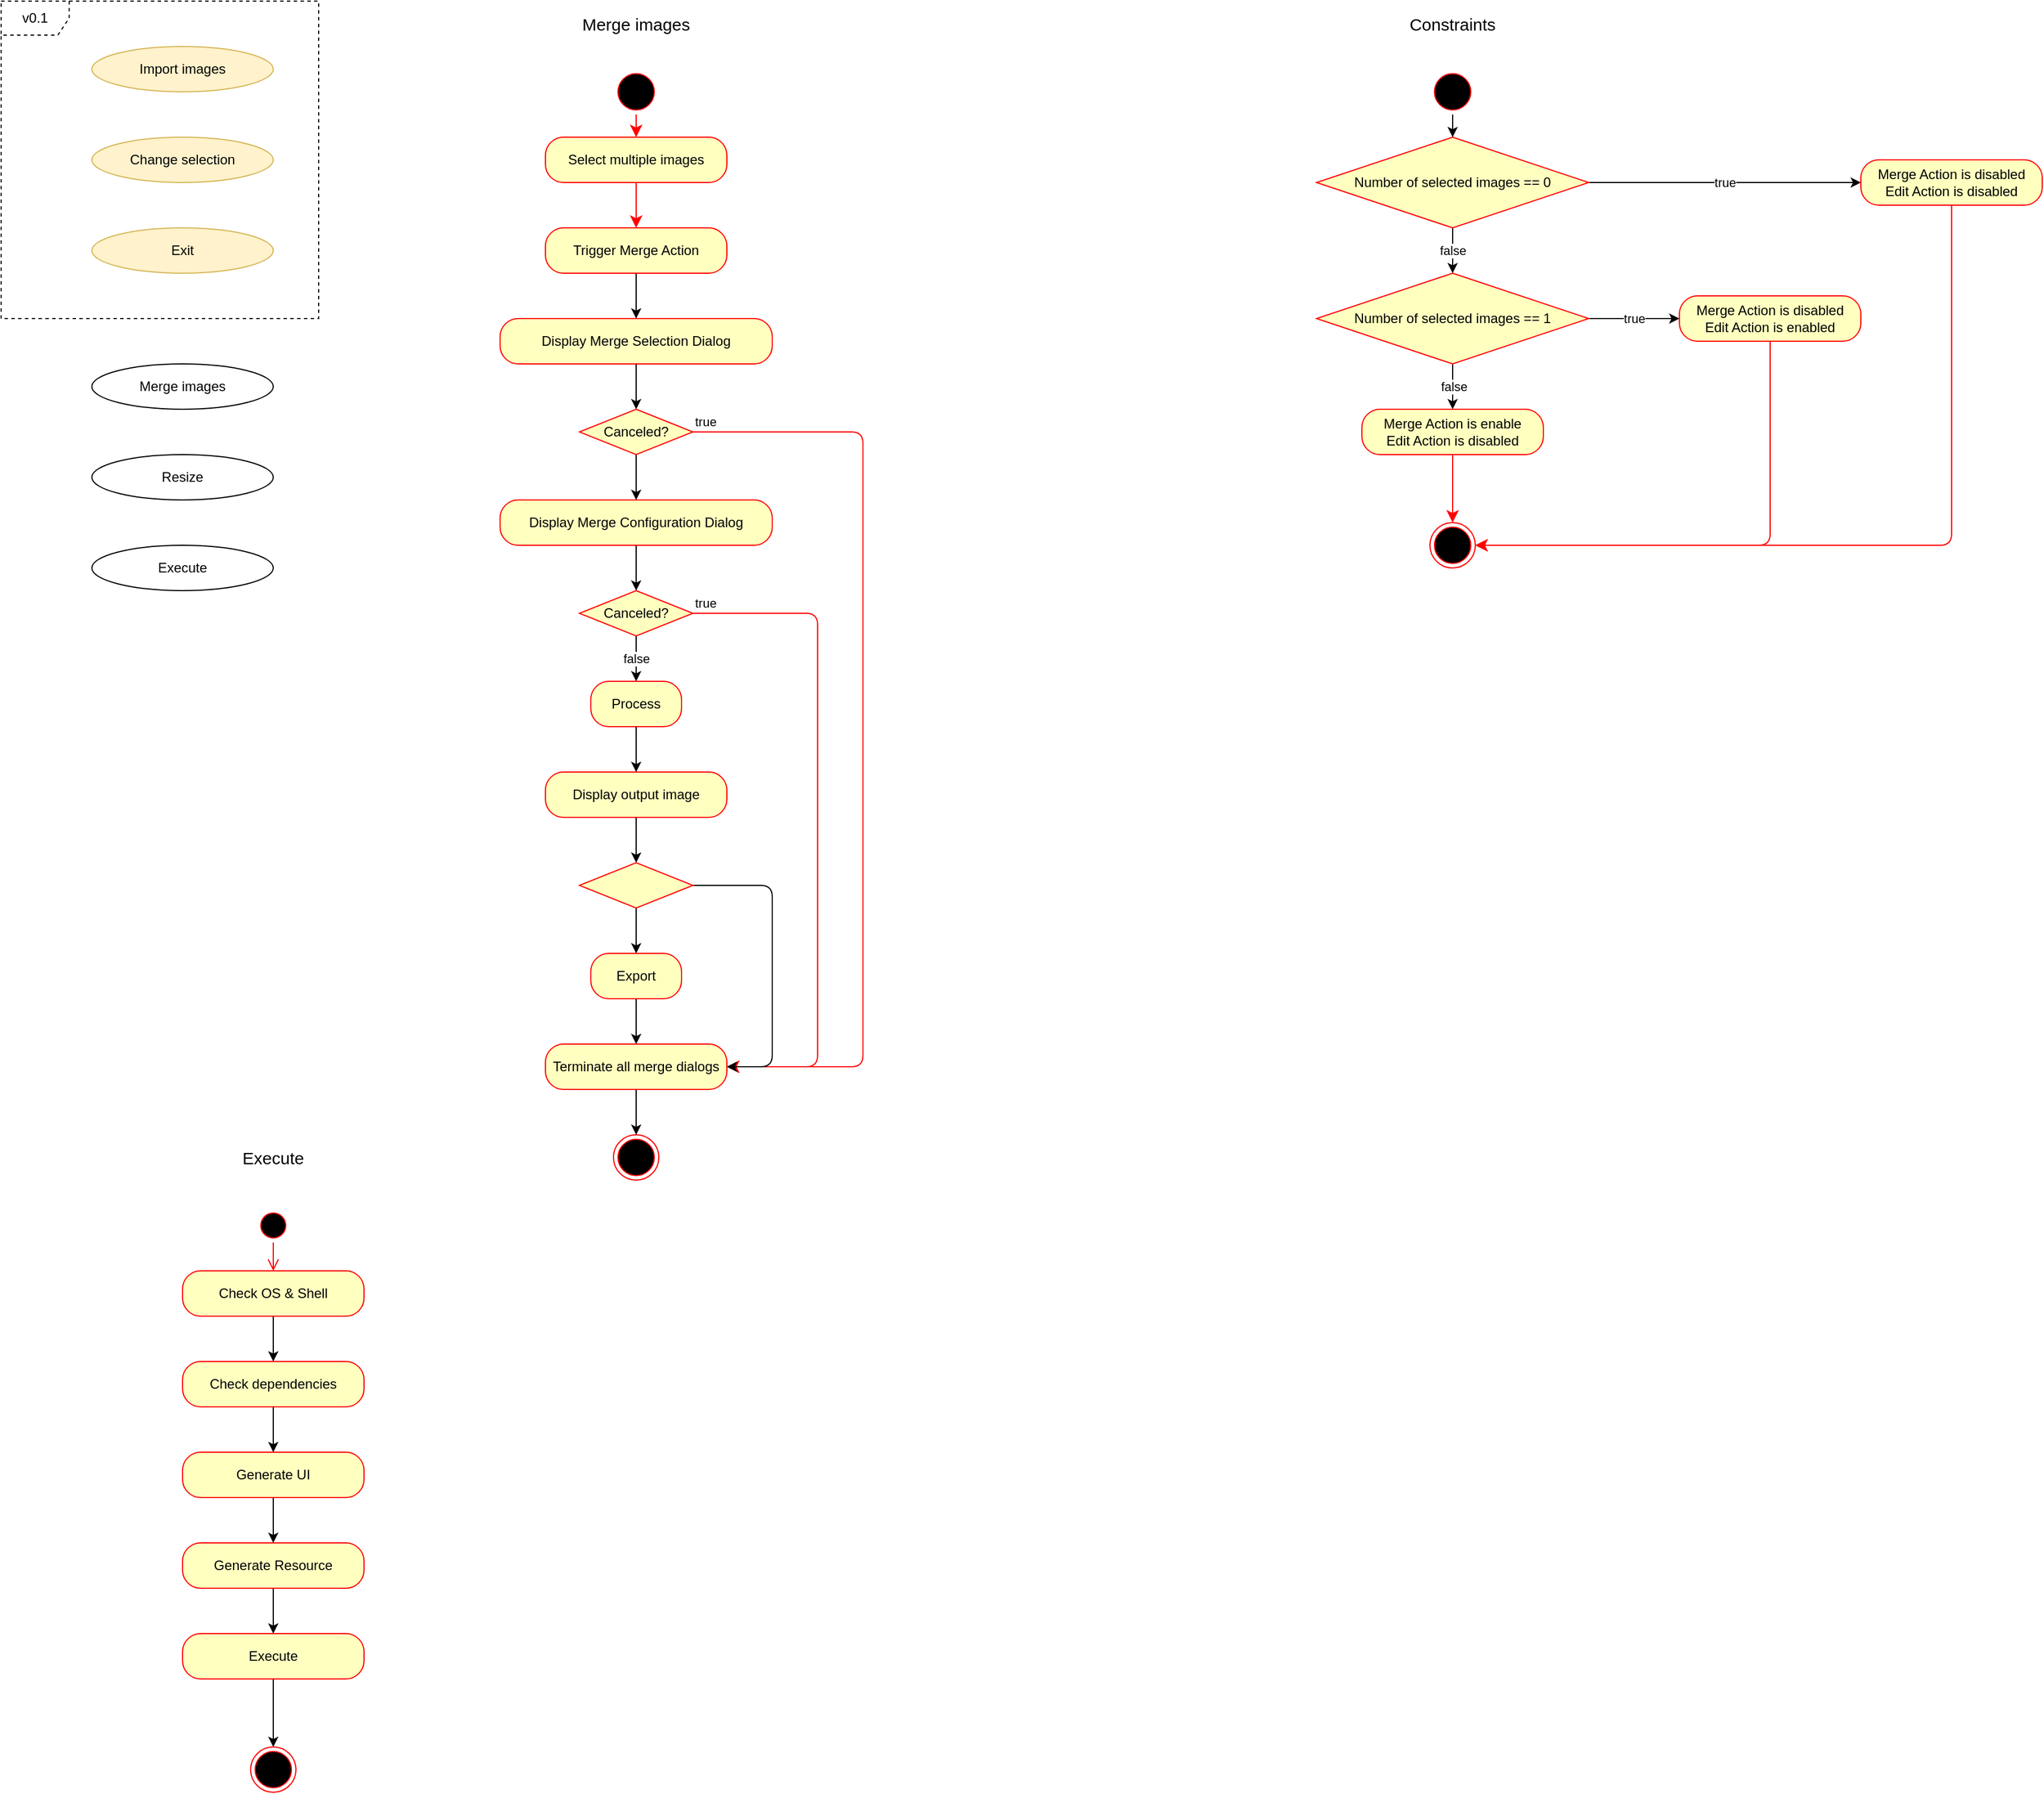 <mxfile version="11.3.0" type="device" pages="1"><diagram name="Page-1" id="9361dd3d-8414-5efd-6122-117bd74ce7a7"><mxGraphModel dx="48949" dy="-16190" grid="1" gridSize="10" guides="1" tooltips="1" connect="1" arrows="1" fold="1" page="1" pageScale="1.5" pageWidth="1654" pageHeight="1169" background="#ffffff" math="0" shadow="0"><root><mxCell id="0"/><mxCell id="1" parent="0"/><mxCell id="uq7uSvCSE8imE3_ZFDW--5" value="v0.1" style="shape=umlFrame;whiteSpace=wrap;html=1;dashed=1;" parent="1" vertex="1"><mxGeometry x="-47080" y="17560" width="280" height="280" as="geometry"/></mxCell><mxCell id="1Ig131WTVvKLoFPh3N3X-99" value="" style="ellipse;html=1;shape=startState;fillColor=#000000;strokeColor=#ff0000;" parent="1" vertex="1"><mxGeometry x="-46540" y="17620" width="40" height="40" as="geometry"/></mxCell><mxCell id="1Ig131WTVvKLoFPh3N3X-100" value="" style="edgeStyle=orthogonalEdgeStyle;html=1;verticalAlign=bottom;endArrow=open;endSize=8;strokeColor=#ff0000;exitX=0.5;exitY=1;exitDx=0;exitDy=0;" parent="1" source="1Ig131WTVvKLoFPh3N3X-102" edge="1"><mxGeometry relative="1" as="geometry"><mxPoint x="-46520" y="17720" as="targetPoint"/></mxGeometry></mxCell><mxCell id="1Ig131WTVvKLoFPh3N3X-103" value="" style="edgeStyle=orthogonalEdgeStyle;html=1;verticalAlign=bottom;endArrow=classic;endSize=8;strokeColor=#ff0000;endFill=1;" parent="1" source="1Ig131WTVvKLoFPh3N3X-102" edge="1"><mxGeometry relative="1" as="geometry"><mxPoint x="-46520" y="17760" as="targetPoint"/></mxGeometry></mxCell><mxCell id="1Ig131WTVvKLoFPh3N3X-102" value="Select multiple images" style="rounded=1;whiteSpace=wrap;html=1;arcSize=40;fontColor=#000000;fillColor=#ffffc0;strokeColor=#ff0000;" parent="1" vertex="1"><mxGeometry x="-46600" y="17680" width="160" height="40" as="geometry"/></mxCell><mxCell id="1Ig131WTVvKLoFPh3N3X-104" value="" style="edgeStyle=orthogonalEdgeStyle;html=1;verticalAlign=bottom;endArrow=classic;endSize=8;strokeColor=#ff0000;exitX=0.5;exitY=1;exitDx=0;exitDy=0;endFill=1;" parent="1" source="1Ig131WTVvKLoFPh3N3X-99" target="1Ig131WTVvKLoFPh3N3X-102" edge="1"><mxGeometry relative="1" as="geometry"><mxPoint x="-46520" y="17720" as="targetPoint"/><mxPoint x="-46520" y="17660.214" as="sourcePoint"/></mxGeometry></mxCell><mxCell id="uq7uSvCSE8imE3_ZFDW--30" style="edgeStyle=orthogonalEdgeStyle;rounded=0;orthogonalLoop=1;jettySize=auto;html=1;entryX=0.5;entryY=0;entryDx=0;entryDy=0;endArrow=classic;endFill=1;" parent="1" source="1Ig131WTVvKLoFPh3N3X-105" target="1Ig131WTVvKLoFPh3N3X-107" edge="1"><mxGeometry relative="1" as="geometry"/></mxCell><mxCell id="1Ig131WTVvKLoFPh3N3X-105" value="Trigger Merge Action" style="rounded=1;whiteSpace=wrap;html=1;arcSize=40;fontColor=#000000;fillColor=#ffffc0;strokeColor=#ff0000;" parent="1" vertex="1"><mxGeometry x="-46600" y="17760" width="160" height="40" as="geometry"/></mxCell><mxCell id="uq7uSvCSE8imE3_ZFDW--31" style="edgeStyle=orthogonalEdgeStyle;rounded=0;orthogonalLoop=1;jettySize=auto;html=1;entryX=0.5;entryY=0;entryDx=0;entryDy=0;endArrow=classic;endFill=1;" parent="1" source="1Ig131WTVvKLoFPh3N3X-107" target="1Ig131WTVvKLoFPh3N3X-112" edge="1"><mxGeometry relative="1" as="geometry"/></mxCell><mxCell id="1Ig131WTVvKLoFPh3N3X-107" value="Display Merge Selection Dialog" style="rounded=1;whiteSpace=wrap;html=1;arcSize=40;fontColor=#000000;fillColor=#ffffc0;strokeColor=#ff0000;" parent="1" vertex="1"><mxGeometry x="-46640" y="17840" width="240" height="40" as="geometry"/></mxCell><mxCell id="uq7uSvCSE8imE3_ZFDW--33" style="edgeStyle=orthogonalEdgeStyle;rounded=0;orthogonalLoop=1;jettySize=auto;html=1;entryX=0.5;entryY=0;entryDx=0;entryDy=0;endArrow=classic;endFill=1;" parent="1" source="1Ig131WTVvKLoFPh3N3X-112" target="uq7uSvCSE8imE3_ZFDW--32" edge="1"><mxGeometry relative="1" as="geometry"/></mxCell><mxCell id="1Ig131WTVvKLoFPh3N3X-112" value="Canceled?" style="rhombus;whiteSpace=wrap;html=1;fillColor=#ffffc0;strokeColor=#ff0000;" parent="1" vertex="1"><mxGeometry x="-46570" y="17920" width="100" height="40" as="geometry"/></mxCell><mxCell id="1Ig131WTVvKLoFPh3N3X-113" value="true" style="edgeStyle=orthogonalEdgeStyle;html=1;align=left;verticalAlign=bottom;endArrow=classic;endSize=8;strokeColor=#ff0000;endFill=1;entryX=1;entryY=0.5;entryDx=0;entryDy=0;" parent="1" source="1Ig131WTVvKLoFPh3N3X-112" target="uq7uSvCSE8imE3_ZFDW--43" edge="1"><mxGeometry x="-1" relative="1" as="geometry"><mxPoint x="-46170" y="17860" as="targetPoint"/><Array as="points"><mxPoint x="-46320" y="17940"/><mxPoint x="-46320" y="18500"/></Array></mxGeometry></mxCell><mxCell id="1Ig131WTVvKLoFPh3N3X-118" value="true" style="edgeStyle=orthogonalEdgeStyle;html=1;align=left;verticalAlign=bottom;endArrow=classic;endSize=8;strokeColor=#ff0000;entryX=1;entryY=0.5;entryDx=0;entryDy=0;endFill=1;" parent="1" target="uq7uSvCSE8imE3_ZFDW--43" edge="1"><mxGeometry x="-1" relative="1" as="geometry"><mxPoint x="-45970" y="18260" as="targetPoint"/><Array as="points"><mxPoint x="-46360" y="18100"/><mxPoint x="-46360" y="18500"/></Array><mxPoint x="-46470" y="18100" as="sourcePoint"/></mxGeometry></mxCell><mxCell id="1Ig131WTVvKLoFPh3N3X-132" value="" style="ellipse;html=1;shape=endState;fillColor=#000000;strokeColor=#ff0000;" parent="1" vertex="1"><mxGeometry x="-46540" y="18560" width="40" height="40" as="geometry"/></mxCell><mxCell id="1Ig131WTVvKLoFPh3N3X-153" value="Merge images" style="rounded=0;whiteSpace=wrap;html=1;fontSize=15;strokeColor=none;fillColor=none;" parent="1" vertex="1"><mxGeometry x="-46600" y="17560" width="160" height="40" as="geometry"/></mxCell><mxCell id="uq7uSvCSE8imE3_ZFDW--1" value="Import images" style="ellipse;whiteSpace=wrap;html=1;fillColor=#fff2cc;strokeColor=#d6b656;" parent="1" vertex="1"><mxGeometry x="-47000" y="17600" width="160" height="40" as="geometry"/></mxCell><mxCell id="uq7uSvCSE8imE3_ZFDW--2" value="Change selection" style="ellipse;whiteSpace=wrap;html=1;fillColor=#fff2cc;strokeColor=#d6b656;" parent="1" vertex="1"><mxGeometry x="-47000" y="17680" width="160" height="40" as="geometry"/></mxCell><mxCell id="uq7uSvCSE8imE3_ZFDW--3" value="Exit" style="ellipse;whiteSpace=wrap;html=1;fillColor=#fff2cc;strokeColor=#d6b656;" parent="1" vertex="1"><mxGeometry x="-47000" y="17760" width="160" height="40" as="geometry"/></mxCell><mxCell id="uq7uSvCSE8imE3_ZFDW--4" value="Merge images" style="ellipse;whiteSpace=wrap;html=1;" parent="1" vertex="1"><mxGeometry x="-47000" y="17880" width="160" height="40" as="geometry"/></mxCell><mxCell id="uq7uSvCSE8imE3_ZFDW--18" value="" style="edgeStyle=orthogonalEdgeStyle;rounded=0;orthogonalLoop=1;jettySize=auto;html=1;" parent="1" source="uq7uSvCSE8imE3_ZFDW--7" target="uq7uSvCSE8imE3_ZFDW--8" edge="1"><mxGeometry relative="1" as="geometry"/></mxCell><mxCell id="uq7uSvCSE8imE3_ZFDW--7" value="" style="ellipse;html=1;shape=startState;fillColor=#000000;strokeColor=#ff0000;" parent="1" vertex="1"><mxGeometry x="-45820" y="17620" width="40" height="40" as="geometry"/></mxCell><mxCell id="uq7uSvCSE8imE3_ZFDW--19" value="false" style="edgeStyle=orthogonalEdgeStyle;rounded=0;orthogonalLoop=1;jettySize=auto;html=1;" parent="1" source="uq7uSvCSE8imE3_ZFDW--8" target="uq7uSvCSE8imE3_ZFDW--11" edge="1"><mxGeometry relative="1" as="geometry"/></mxCell><mxCell id="uq7uSvCSE8imE3_ZFDW--26" value="true" style="edgeStyle=orthogonalEdgeStyle;rounded=0;orthogonalLoop=1;jettySize=auto;html=1;entryX=0;entryY=0.5;entryDx=0;entryDy=0;" parent="1" source="uq7uSvCSE8imE3_ZFDW--8" target="uq7uSvCSE8imE3_ZFDW--9" edge="1"><mxGeometry relative="1" as="geometry"/></mxCell><mxCell id="uq7uSvCSE8imE3_ZFDW--8" value="Number of selected images == 0" style="rhombus;whiteSpace=wrap;html=1;fillColor=#ffffc0;strokeColor=#ff0000;" parent="1" vertex="1"><mxGeometry x="-45920" y="17680" width="240" height="80" as="geometry"/></mxCell><mxCell id="uq7uSvCSE8imE3_ZFDW--9" value="Merge Action is disabled&lt;br&gt;Edit Action is disabled" style="rounded=1;whiteSpace=wrap;html=1;arcSize=40;fontColor=#000000;fillColor=#ffffc0;strokeColor=#ff0000;" parent="1" vertex="1"><mxGeometry x="-45440" y="17700" width="160" height="40" as="geometry"/></mxCell><mxCell id="uq7uSvCSE8imE3_ZFDW--10" value="" style="edgeStyle=orthogonalEdgeStyle;html=1;verticalAlign=bottom;endArrow=classic;endSize=8;strokeColor=#ff0000;entryX=1;entryY=0.5;entryDx=0;entryDy=0;endFill=1;" parent="1" source="uq7uSvCSE8imE3_ZFDW--9" target="uq7uSvCSE8imE3_ZFDW--16" edge="1"><mxGeometry relative="1" as="geometry"><mxPoint x="-45360" y="17800" as="targetPoint"/><Array as="points"><mxPoint x="-45360" y="18040"/></Array></mxGeometry></mxCell><mxCell id="uq7uSvCSE8imE3_ZFDW--23" value="false" style="edgeStyle=orthogonalEdgeStyle;rounded=0;orthogonalLoop=1;jettySize=auto;html=1;" parent="1" source="uq7uSvCSE8imE3_ZFDW--11" edge="1"><mxGeometry relative="1" as="geometry"><mxPoint x="-45800" y="17920" as="targetPoint"/></mxGeometry></mxCell><mxCell id="uq7uSvCSE8imE3_ZFDW--27" value="true" style="edgeStyle=orthogonalEdgeStyle;rounded=0;orthogonalLoop=1;jettySize=auto;html=1;entryX=0;entryY=0.5;entryDx=0;entryDy=0;" parent="1" source="uq7uSvCSE8imE3_ZFDW--11" target="uq7uSvCSE8imE3_ZFDW--12" edge="1"><mxGeometry relative="1" as="geometry"/></mxCell><mxCell id="uq7uSvCSE8imE3_ZFDW--11" value="Number of selected images == 1" style="rhombus;whiteSpace=wrap;html=1;fillColor=#ffffc0;strokeColor=#ff0000;" parent="1" vertex="1"><mxGeometry x="-45920" y="17800" width="240" height="80" as="geometry"/></mxCell><mxCell id="uq7uSvCSE8imE3_ZFDW--12" value="Merge Action is disabled&lt;br&gt;Edit Action is enabled" style="rounded=1;whiteSpace=wrap;html=1;arcSize=40;fontColor=#000000;fillColor=#ffffc0;strokeColor=#ff0000;" parent="1" vertex="1"><mxGeometry x="-45600" y="17820" width="160" height="40" as="geometry"/></mxCell><mxCell id="uq7uSvCSE8imE3_ZFDW--13" value="" style="edgeStyle=orthogonalEdgeStyle;html=1;verticalAlign=bottom;endArrow=classic;endSize=8;strokeColor=#ff0000;entryX=1;entryY=0.5;entryDx=0;entryDy=0;endFill=1;" parent="1" source="uq7uSvCSE8imE3_ZFDW--12" target="uq7uSvCSE8imE3_ZFDW--16" edge="1"><mxGeometry relative="1" as="geometry"><mxPoint x="-45520" y="17960" as="targetPoint"/><Array as="points"><mxPoint x="-45520" y="18040"/></Array></mxGeometry></mxCell><mxCell id="uq7uSvCSE8imE3_ZFDW--14" value="Merge Action is enable&lt;br&gt;Edit Action is disabled" style="rounded=1;whiteSpace=wrap;html=1;arcSize=40;fontColor=#000000;fillColor=#ffffc0;strokeColor=#ff0000;" parent="1" vertex="1"><mxGeometry x="-45880" y="17920" width="160" height="40" as="geometry"/></mxCell><mxCell id="uq7uSvCSE8imE3_ZFDW--16" value="" style="ellipse;html=1;shape=endState;fillColor=#000000;strokeColor=#ff0000;" parent="1" vertex="1"><mxGeometry x="-45820" y="18020" width="40" height="40" as="geometry"/></mxCell><mxCell id="uq7uSvCSE8imE3_ZFDW--17" value="" style="edgeStyle=orthogonalEdgeStyle;html=1;verticalAlign=bottom;endArrow=classic;endSize=8;strokeColor=#ff0000;endFill=1;" parent="1" source="uq7uSvCSE8imE3_ZFDW--14" target="uq7uSvCSE8imE3_ZFDW--16" edge="1"><mxGeometry relative="1" as="geometry"><mxPoint x="-45800" y="18040" as="targetPoint"/><mxPoint x="-45800" y="17960" as="sourcePoint"/></mxGeometry></mxCell><mxCell id="uq7uSvCSE8imE3_ZFDW--28" value="Constraints" style="rounded=0;whiteSpace=wrap;html=1;fontSize=15;strokeColor=none;fillColor=none;" parent="1" vertex="1"><mxGeometry x="-45880" y="17560" width="160" height="40" as="geometry"/></mxCell><mxCell id="uq7uSvCSE8imE3_ZFDW--38" style="edgeStyle=orthogonalEdgeStyle;rounded=0;orthogonalLoop=1;jettySize=auto;html=1;entryX=0.5;entryY=0;entryDx=0;entryDy=0;endArrow=classic;endFill=1;" parent="1" source="uq7uSvCSE8imE3_ZFDW--32" target="uq7uSvCSE8imE3_ZFDW--34" edge="1"><mxGeometry relative="1" as="geometry"/></mxCell><mxCell id="uq7uSvCSE8imE3_ZFDW--32" value="Display Merge Configuration Dialog" style="rounded=1;whiteSpace=wrap;html=1;arcSize=40;fontColor=#000000;fillColor=#ffffc0;strokeColor=#ff0000;" parent="1" vertex="1"><mxGeometry x="-46640" y="18000" width="240" height="40" as="geometry"/></mxCell><mxCell id="uq7uSvCSE8imE3_ZFDW--39" value="false" style="edgeStyle=orthogonalEdgeStyle;rounded=0;orthogonalLoop=1;jettySize=auto;html=1;entryX=0.5;entryY=0;entryDx=0;entryDy=0;endArrow=classic;endFill=1;" parent="1" source="uq7uSvCSE8imE3_ZFDW--34" target="uq7uSvCSE8imE3_ZFDW--35" edge="1"><mxGeometry relative="1" as="geometry"/></mxCell><mxCell id="uq7uSvCSE8imE3_ZFDW--34" value="Canceled?" style="rhombus;whiteSpace=wrap;html=1;fillColor=#ffffc0;strokeColor=#ff0000;" parent="1" vertex="1"><mxGeometry x="-46570" y="18080" width="100" height="40" as="geometry"/></mxCell><mxCell id="uq7uSvCSE8imE3_ZFDW--40" style="edgeStyle=orthogonalEdgeStyle;rounded=0;orthogonalLoop=1;jettySize=auto;html=1;entryX=0.5;entryY=0;entryDx=0;entryDy=0;endArrow=classic;endFill=1;" parent="1" source="uq7uSvCSE8imE3_ZFDW--35" target="uq7uSvCSE8imE3_ZFDW--36" edge="1"><mxGeometry relative="1" as="geometry"/></mxCell><mxCell id="uq7uSvCSE8imE3_ZFDW--35" value="Process" style="rounded=1;whiteSpace=wrap;html=1;arcSize=40;fontColor=#000000;fillColor=#ffffc0;strokeColor=#ff0000;" parent="1" vertex="1"><mxGeometry x="-46560" y="18160" width="80" height="40" as="geometry"/></mxCell><mxCell id="uq7uSvCSE8imE3_ZFDW--41" style="edgeStyle=orthogonalEdgeStyle;rounded=0;orthogonalLoop=1;jettySize=auto;html=1;entryX=0.5;entryY=0;entryDx=0;entryDy=0;endArrow=classic;endFill=1;" parent="1" source="uq7uSvCSE8imE3_ZFDW--36" target="uq7uSvCSE8imE3_ZFDW--37" edge="1"><mxGeometry relative="1" as="geometry"/></mxCell><mxCell id="uq7uSvCSE8imE3_ZFDW--36" value="Display output image" style="rounded=1;whiteSpace=wrap;html=1;arcSize=40;fontColor=#000000;fillColor=#ffffc0;strokeColor=#ff0000;" parent="1" vertex="1"><mxGeometry x="-46600" y="18240" width="160" height="40" as="geometry"/></mxCell><mxCell id="uq7uSvCSE8imE3_ZFDW--44" style="edgeStyle=orthogonalEdgeStyle;rounded=0;orthogonalLoop=1;jettySize=auto;html=1;entryX=0.5;entryY=0;entryDx=0;entryDy=0;endArrow=classic;endFill=1;" parent="1" source="uq7uSvCSE8imE3_ZFDW--37" target="uq7uSvCSE8imE3_ZFDW--42" edge="1"><mxGeometry relative="1" as="geometry"/></mxCell><mxCell id="uq7uSvCSE8imE3_ZFDW--49" style="edgeStyle=orthogonalEdgeStyle;rounded=1;orthogonalLoop=1;jettySize=auto;html=1;entryX=1;entryY=0.5;entryDx=0;entryDy=0;endArrow=classic;endFill=1;" parent="1" source="uq7uSvCSE8imE3_ZFDW--37" target="uq7uSvCSE8imE3_ZFDW--43" edge="1"><mxGeometry relative="1" as="geometry"><Array as="points"><mxPoint x="-46400" y="18340"/><mxPoint x="-46400" y="18500"/></Array></mxGeometry></mxCell><mxCell id="uq7uSvCSE8imE3_ZFDW--37" value="" style="rhombus;whiteSpace=wrap;html=1;fillColor=#ffffc0;strokeColor=#ff0000;" parent="1" vertex="1"><mxGeometry x="-46570" y="18320" width="100" height="40" as="geometry"/></mxCell><mxCell id="uq7uSvCSE8imE3_ZFDW--45" style="edgeStyle=orthogonalEdgeStyle;rounded=0;orthogonalLoop=1;jettySize=auto;html=1;entryX=0.5;entryY=0;entryDx=0;entryDy=0;endArrow=classic;endFill=1;" parent="1" source="uq7uSvCSE8imE3_ZFDW--42" target="uq7uSvCSE8imE3_ZFDW--43" edge="1"><mxGeometry relative="1" as="geometry"/></mxCell><mxCell id="uq7uSvCSE8imE3_ZFDW--42" value="Export" style="rounded=1;whiteSpace=wrap;html=1;arcSize=40;fontColor=#000000;fillColor=#ffffc0;strokeColor=#ff0000;" parent="1" vertex="1"><mxGeometry x="-46560" y="18400" width="80" height="40" as="geometry"/></mxCell><mxCell id="uq7uSvCSE8imE3_ZFDW--46" style="edgeStyle=orthogonalEdgeStyle;rounded=0;orthogonalLoop=1;jettySize=auto;html=1;entryX=0.5;entryY=0;entryDx=0;entryDy=0;endArrow=classic;endFill=1;" parent="1" source="uq7uSvCSE8imE3_ZFDW--43" target="1Ig131WTVvKLoFPh3N3X-132" edge="1"><mxGeometry relative="1" as="geometry"/></mxCell><mxCell id="uq7uSvCSE8imE3_ZFDW--43" value="Terminate all merge dialogs" style="rounded=1;whiteSpace=wrap;html=1;arcSize=40;fontColor=#000000;fillColor=#ffffc0;strokeColor=#ff0000;" parent="1" vertex="1"><mxGeometry x="-46600" y="18480" width="160" height="40" as="geometry"/></mxCell><mxCell id="Tqmd4o_2r5jTefUYHlwQ-1" value="Resize" style="ellipse;whiteSpace=wrap;html=1;" vertex="1" parent="1"><mxGeometry x="-47000" y="17960" width="160" height="40" as="geometry"/></mxCell><mxCell id="Tqmd4o_2r5jTefUYHlwQ-2" value="Execute" style="ellipse;whiteSpace=wrap;html=1;" vertex="1" parent="1"><mxGeometry x="-47000" y="18040" width="160" height="40" as="geometry"/></mxCell><mxCell id="Tqmd4o_2r5jTefUYHlwQ-3" value="" style="ellipse;html=1;shape=startState;fillColor=#000000;strokeColor=#ff0000;" vertex="1" parent="1"><mxGeometry x="-46855" y="18625" width="30" height="30" as="geometry"/></mxCell><mxCell id="Tqmd4o_2r5jTefUYHlwQ-4" value="" style="edgeStyle=orthogonalEdgeStyle;html=1;verticalAlign=bottom;endArrow=open;endSize=8;strokeColor=#ff0000;" edge="1" source="Tqmd4o_2r5jTefUYHlwQ-3" parent="1"><mxGeometry relative="1" as="geometry"><mxPoint x="-46840" y="18680" as="targetPoint"/></mxGeometry></mxCell><mxCell id="Tqmd4o_2r5jTefUYHlwQ-14" style="edgeStyle=orthogonalEdgeStyle;rounded=0;orthogonalLoop=1;jettySize=auto;html=1;entryX=0.5;entryY=0;entryDx=0;entryDy=0;" edge="1" parent="1" source="Tqmd4o_2r5jTefUYHlwQ-5" target="Tqmd4o_2r5jTefUYHlwQ-6"><mxGeometry relative="1" as="geometry"/></mxCell><mxCell id="Tqmd4o_2r5jTefUYHlwQ-5" value="Check OS &amp;amp; Shell" style="rounded=1;whiteSpace=wrap;html=1;arcSize=40;fontColor=#000000;fillColor=#ffffc0;strokeColor=#ff0000;" vertex="1" parent="1"><mxGeometry x="-46920" y="18680" width="160" height="40" as="geometry"/></mxCell><mxCell id="Tqmd4o_2r5jTefUYHlwQ-15" style="edgeStyle=orthogonalEdgeStyle;rounded=0;orthogonalLoop=1;jettySize=auto;html=1;entryX=0.5;entryY=0;entryDx=0;entryDy=0;" edge="1" parent="1" source="Tqmd4o_2r5jTefUYHlwQ-6" target="Tqmd4o_2r5jTefUYHlwQ-8"><mxGeometry relative="1" as="geometry"/></mxCell><mxCell id="Tqmd4o_2r5jTefUYHlwQ-6" value="Check dependencies" style="rounded=1;whiteSpace=wrap;html=1;arcSize=40;fontColor=#000000;fillColor=#ffffc0;strokeColor=#ff0000;" vertex="1" parent="1"><mxGeometry x="-46920" y="18760" width="160" height="40" as="geometry"/></mxCell><mxCell id="Tqmd4o_2r5jTefUYHlwQ-16" style="edgeStyle=orthogonalEdgeStyle;rounded=0;orthogonalLoop=1;jettySize=auto;html=1;entryX=0.5;entryY=0;entryDx=0;entryDy=0;" edge="1" parent="1" source="Tqmd4o_2r5jTefUYHlwQ-8" target="Tqmd4o_2r5jTefUYHlwQ-9"><mxGeometry relative="1" as="geometry"/></mxCell><mxCell id="Tqmd4o_2r5jTefUYHlwQ-8" value="Generate UI" style="rounded=1;whiteSpace=wrap;html=1;arcSize=40;fontColor=#000000;fillColor=#ffffc0;strokeColor=#ff0000;" vertex="1" parent="1"><mxGeometry x="-46920" y="18840" width="160" height="40" as="geometry"/></mxCell><mxCell id="Tqmd4o_2r5jTefUYHlwQ-17" style="edgeStyle=orthogonalEdgeStyle;rounded=0;orthogonalLoop=1;jettySize=auto;html=1;entryX=0.5;entryY=0;entryDx=0;entryDy=0;" edge="1" parent="1" source="Tqmd4o_2r5jTefUYHlwQ-9" target="Tqmd4o_2r5jTefUYHlwQ-10"><mxGeometry relative="1" as="geometry"/></mxCell><mxCell id="Tqmd4o_2r5jTefUYHlwQ-9" value="Generate Resource" style="rounded=1;whiteSpace=wrap;html=1;arcSize=40;fontColor=#000000;fillColor=#ffffc0;strokeColor=#ff0000;" vertex="1" parent="1"><mxGeometry x="-46920" y="18920" width="160" height="40" as="geometry"/></mxCell><mxCell id="Tqmd4o_2r5jTefUYHlwQ-18" style="edgeStyle=orthogonalEdgeStyle;rounded=0;orthogonalLoop=1;jettySize=auto;html=1;" edge="1" parent="1" source="Tqmd4o_2r5jTefUYHlwQ-10" target="Tqmd4o_2r5jTefUYHlwQ-11"><mxGeometry relative="1" as="geometry"/></mxCell><mxCell id="Tqmd4o_2r5jTefUYHlwQ-10" value="Execute" style="rounded=1;whiteSpace=wrap;html=1;arcSize=40;fontColor=#000000;fillColor=#ffffc0;strokeColor=#ff0000;" vertex="1" parent="1"><mxGeometry x="-46920" y="19000" width="160" height="40" as="geometry"/></mxCell><mxCell id="Tqmd4o_2r5jTefUYHlwQ-11" value="" style="ellipse;html=1;shape=endState;fillColor=#000000;strokeColor=#ff0000;" vertex="1" parent="1"><mxGeometry x="-46860" y="19100" width="40" height="40" as="geometry"/></mxCell><mxCell id="Tqmd4o_2r5jTefUYHlwQ-19" value="Execute" style="rounded=0;whiteSpace=wrap;html=1;fontSize=15;strokeColor=none;fillColor=none;" vertex="1" parent="1"><mxGeometry x="-46920" y="18560" width="160" height="40" as="geometry"/></mxCell></root></mxGraphModel></diagram></mxfile>